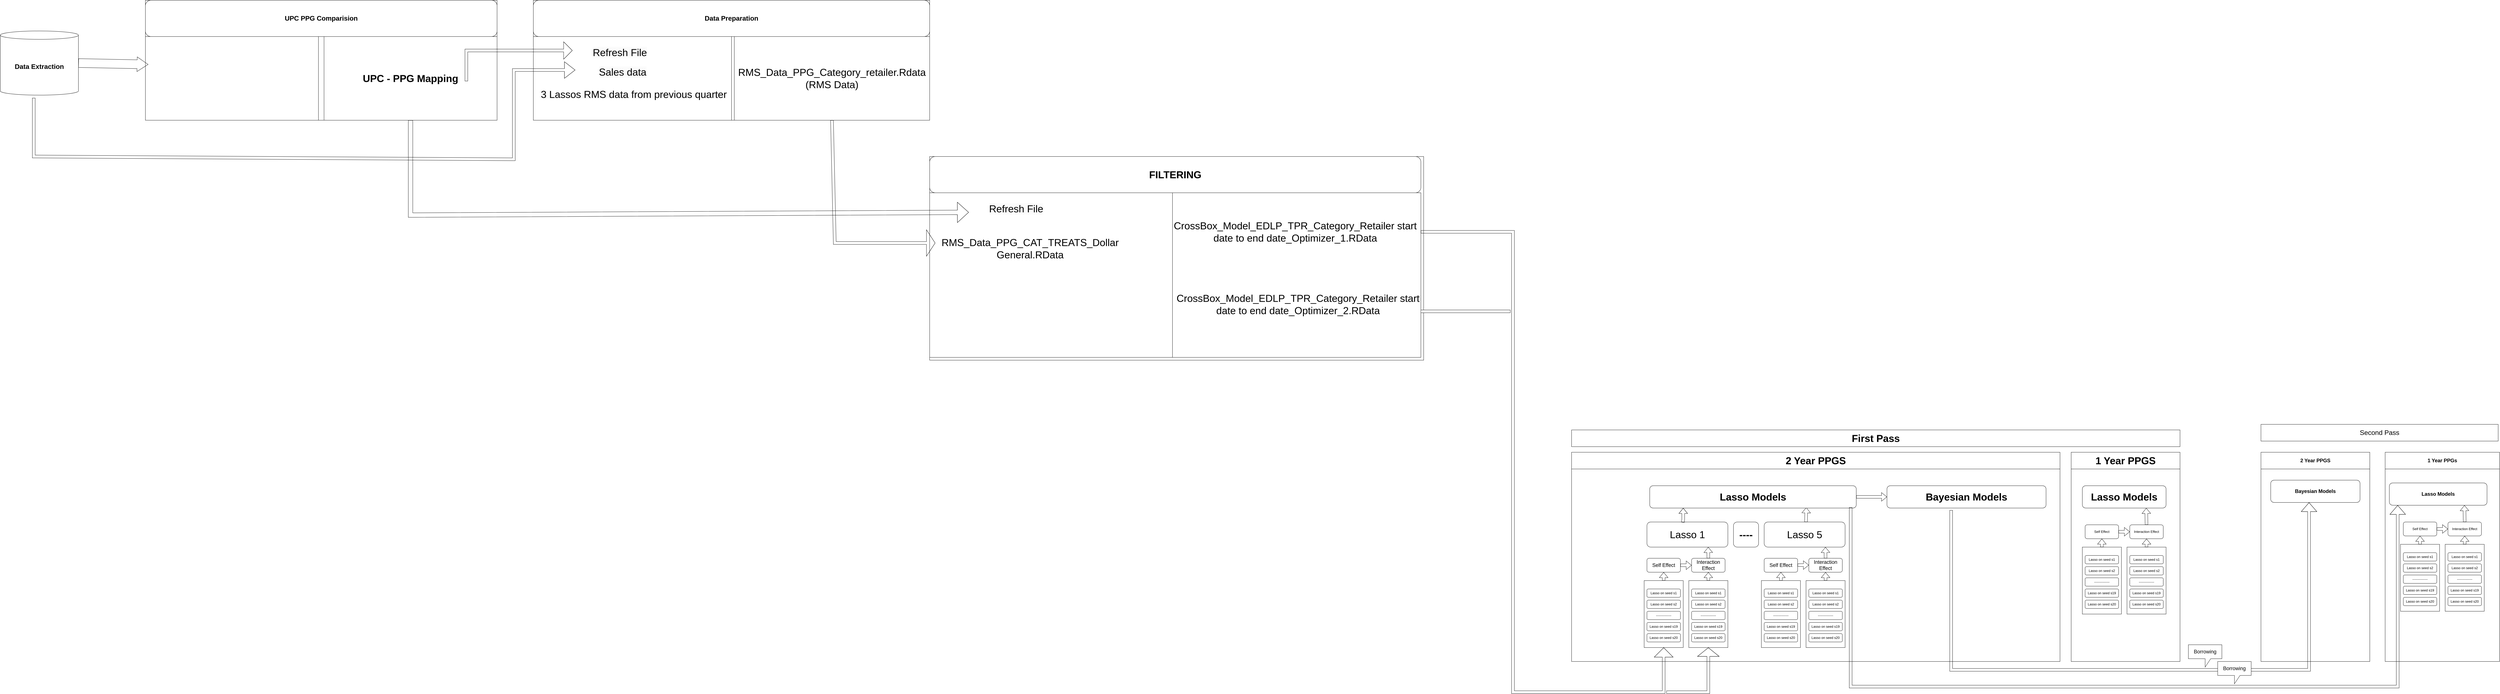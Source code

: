 <mxfile version="22.0.4" type="device">
  <diagram name="Page-1" id="tOPXSpTKZ1Zzr0q45kVo">
    <mxGraphModel dx="6133" dy="2443" grid="0" gridSize="10" guides="1" tooltips="1" connect="1" arrows="1" fold="1" page="1" pageScale="1" pageWidth="1100" pageHeight="850" math="0" shadow="0">
      <root>
        <mxCell id="0" />
        <mxCell id="1" parent="0" />
        <mxCell id="t_FcoR5q3SVmJZleG2-6-2" value="&lt;h1&gt;&lt;font style=&quot;font-size: 36px;&quot;&gt;First Pass&lt;/font&gt;&lt;/h1&gt;" style="rounded=0;whiteSpace=wrap;html=1;" parent="1" vertex="1">
          <mxGeometry x="4010" y="760" width="2180" height="60" as="geometry" />
        </mxCell>
        <mxCell id="t_FcoR5q3SVmJZleG2-6-13" value="" style="rounded=0;whiteSpace=wrap;html=1;fillColor=none;" parent="1" vertex="1">
          <mxGeometry x="5800" y="840" width="390" height="750" as="geometry" />
        </mxCell>
        <mxCell id="t_FcoR5q3SVmJZleG2-6-15" value="&lt;font style=&quot;font-size: 36px;&quot;&gt;Lasso 1&lt;/font&gt;" style="rounded=1;whiteSpace=wrap;html=1;" parent="1" vertex="1">
          <mxGeometry x="4280" y="1090" width="290" height="90" as="geometry" />
        </mxCell>
        <mxCell id="t_FcoR5q3SVmJZleG2-6-106" value="Lasso on seed s1" style="rounded=1;whiteSpace=wrap;html=1;" parent="1" vertex="1">
          <mxGeometry x="4280" y="1330" width="120" height="30" as="geometry" />
        </mxCell>
        <mxCell id="t_FcoR5q3SVmJZleG2-6-110" value="Lasso on seed s2" style="rounded=1;whiteSpace=wrap;html=1;" parent="1" vertex="1">
          <mxGeometry x="4280" y="1370" width="120" height="30" as="geometry" />
        </mxCell>
        <mxCell id="t_FcoR5q3SVmJZleG2-6-111" value="&lt;font style=&quot;font-size: 11px;&quot;&gt;---------------&lt;/font&gt;" style="rounded=1;whiteSpace=wrap;html=1;" parent="1" vertex="1">
          <mxGeometry x="4280" y="1410" width="120" height="30" as="geometry" />
        </mxCell>
        <mxCell id="t_FcoR5q3SVmJZleG2-6-112" value="Lasso on seed s19" style="rounded=1;whiteSpace=wrap;html=1;" parent="1" vertex="1">
          <mxGeometry x="4280" y="1450" width="120" height="30" as="geometry" />
        </mxCell>
        <mxCell id="t_FcoR5q3SVmJZleG2-6-113" value="Lasso on seed s20" style="rounded=1;whiteSpace=wrap;html=1;" parent="1" vertex="1">
          <mxGeometry x="4280" y="1490" width="120" height="30" as="geometry" />
        </mxCell>
        <mxCell id="t_FcoR5q3SVmJZleG2-6-114" value="&lt;font style=&quot;font-size: 18px;&quot;&gt;Self Effect&lt;/font&gt;" style="rounded=1;whiteSpace=wrap;html=1;" parent="1" vertex="1">
          <mxGeometry x="4280" y="1220" width="120" height="50" as="geometry" />
        </mxCell>
        <mxCell id="t_FcoR5q3SVmJZleG2-6-115" value="" style="rounded=0;whiteSpace=wrap;html=1;fillColor=none;" parent="1" vertex="1">
          <mxGeometry x="4270" y="1300" width="140" height="240" as="geometry" />
        </mxCell>
        <mxCell id="t_FcoR5q3SVmJZleG2-6-116" value="" style="shape=flexArrow;endArrow=classic;html=1;rounded=0;exitX=0.5;exitY=0;exitDx=0;exitDy=0;" parent="1" source="t_FcoR5q3SVmJZleG2-6-115" edge="1">
          <mxGeometry width="50" height="50" relative="1" as="geometry">
            <mxPoint x="4290" y="1310" as="sourcePoint" />
            <mxPoint x="4340" y="1270" as="targetPoint" />
          </mxGeometry>
        </mxCell>
        <mxCell id="t_FcoR5q3SVmJZleG2-6-117" value="Lasso on seed s1" style="rounded=1;whiteSpace=wrap;html=1;" parent="1" vertex="1">
          <mxGeometry x="4440" y="1330" width="120" height="30" as="geometry" />
        </mxCell>
        <mxCell id="t_FcoR5q3SVmJZleG2-6-118" value="Lasso on seed s2" style="rounded=1;whiteSpace=wrap;html=1;" parent="1" vertex="1">
          <mxGeometry x="4440" y="1370" width="120" height="30" as="geometry" />
        </mxCell>
        <mxCell id="t_FcoR5q3SVmJZleG2-6-119" value="&lt;font style=&quot;font-size: 11px;&quot;&gt;---------------&lt;/font&gt;" style="rounded=1;whiteSpace=wrap;html=1;" parent="1" vertex="1">
          <mxGeometry x="4440" y="1410" width="120" height="30" as="geometry" />
        </mxCell>
        <mxCell id="t_FcoR5q3SVmJZleG2-6-120" value="Lasso on seed s19" style="rounded=1;whiteSpace=wrap;html=1;" parent="1" vertex="1">
          <mxGeometry x="4440" y="1450" width="120" height="30" as="geometry" />
        </mxCell>
        <mxCell id="t_FcoR5q3SVmJZleG2-6-121" value="Lasso on seed s20" style="rounded=1;whiteSpace=wrap;html=1;" parent="1" vertex="1">
          <mxGeometry x="4440" y="1490" width="120" height="30" as="geometry" />
        </mxCell>
        <mxCell id="t_FcoR5q3SVmJZleG2-6-122" value="&lt;font style=&quot;font-size: 18px;&quot;&gt;Interaction Effect&lt;/font&gt;" style="rounded=1;whiteSpace=wrap;html=1;" parent="1" vertex="1">
          <mxGeometry x="4440" y="1220" width="120" height="50" as="geometry" />
        </mxCell>
        <mxCell id="t_FcoR5q3SVmJZleG2-6-123" value="" style="rounded=0;whiteSpace=wrap;html=1;fillColor=none;" parent="1" vertex="1">
          <mxGeometry x="4430" y="1300" width="140" height="240" as="geometry" />
        </mxCell>
        <mxCell id="t_FcoR5q3SVmJZleG2-6-124" value="" style="shape=flexArrow;endArrow=classic;html=1;rounded=0;exitX=0.5;exitY=0;exitDx=0;exitDy=0;" parent="1" source="t_FcoR5q3SVmJZleG2-6-123" edge="1">
          <mxGeometry width="50" height="50" relative="1" as="geometry">
            <mxPoint x="4450" y="1310" as="sourcePoint" />
            <mxPoint x="4500" y="1270" as="targetPoint" />
          </mxGeometry>
        </mxCell>
        <mxCell id="t_FcoR5q3SVmJZleG2-6-129" value="" style="shape=flexArrow;endArrow=classic;html=1;rounded=0;exitX=0.5;exitY=0;exitDx=0;exitDy=0;" parent="1" source="t_FcoR5q3SVmJZleG2-6-122" edge="1">
          <mxGeometry width="50" height="50" relative="1" as="geometry">
            <mxPoint x="4499.5" y="1210" as="sourcePoint" />
            <mxPoint x="4499.5" y="1180" as="targetPoint" />
          </mxGeometry>
        </mxCell>
        <mxCell id="t_FcoR5q3SVmJZleG2-6-130" value="" style="shape=flexArrow;endArrow=classic;html=1;rounded=0;exitX=0.444;exitY=0.017;exitDx=0;exitDy=0;exitPerimeter=0;" parent="1" source="t_FcoR5q3SVmJZleG2-6-15" edge="1">
          <mxGeometry width="50" height="50" relative="1" as="geometry">
            <mxPoint x="4410.5" y="1080" as="sourcePoint" />
            <mxPoint x="4410" y="1040" as="targetPoint" />
            <Array as="points">
              <mxPoint x="4410" y="1080" />
            </Array>
          </mxGeometry>
        </mxCell>
        <mxCell id="t_FcoR5q3SVmJZleG2-6-131" value="&lt;font style=&quot;font-size: 36px;&quot;&gt;Lasso 5&lt;/font&gt;" style="rounded=1;whiteSpace=wrap;html=1;" parent="1" vertex="1">
          <mxGeometry x="4700" y="1090" width="290" height="90" as="geometry" />
        </mxCell>
        <mxCell id="t_FcoR5q3SVmJZleG2-6-132" value="Lasso on seed s1" style="rounded=1;whiteSpace=wrap;html=1;" parent="1" vertex="1">
          <mxGeometry x="4700" y="1330" width="120" height="30" as="geometry" />
        </mxCell>
        <mxCell id="t_FcoR5q3SVmJZleG2-6-133" value="Lasso on seed s2" style="rounded=1;whiteSpace=wrap;html=1;" parent="1" vertex="1">
          <mxGeometry x="4700" y="1370" width="120" height="30" as="geometry" />
        </mxCell>
        <mxCell id="t_FcoR5q3SVmJZleG2-6-134" value="&lt;font style=&quot;font-size: 11px;&quot;&gt;---------------&lt;/font&gt;" style="rounded=1;whiteSpace=wrap;html=1;" parent="1" vertex="1">
          <mxGeometry x="4700" y="1410" width="120" height="30" as="geometry" />
        </mxCell>
        <mxCell id="t_FcoR5q3SVmJZleG2-6-135" value="Lasso on seed s19" style="rounded=1;whiteSpace=wrap;html=1;" parent="1" vertex="1">
          <mxGeometry x="4700" y="1450" width="120" height="30" as="geometry" />
        </mxCell>
        <mxCell id="t_FcoR5q3SVmJZleG2-6-136" value="Lasso on seed s20" style="rounded=1;whiteSpace=wrap;html=1;" parent="1" vertex="1">
          <mxGeometry x="4700" y="1490" width="120" height="30" as="geometry" />
        </mxCell>
        <mxCell id="t_FcoR5q3SVmJZleG2-6-137" value="&lt;font style=&quot;font-size: 18px;&quot;&gt;Self Effect&lt;/font&gt;" style="rounded=1;whiteSpace=wrap;html=1;" parent="1" vertex="1">
          <mxGeometry x="4700" y="1220" width="120" height="50" as="geometry" />
        </mxCell>
        <mxCell id="t_FcoR5q3SVmJZleG2-6-138" value="" style="rounded=0;whiteSpace=wrap;html=1;fillColor=none;" parent="1" vertex="1">
          <mxGeometry x="4690" y="1300" width="140" height="240" as="geometry" />
        </mxCell>
        <mxCell id="t_FcoR5q3SVmJZleG2-6-139" value="" style="shape=flexArrow;endArrow=classic;html=1;rounded=0;exitX=0.5;exitY=0;exitDx=0;exitDy=0;" parent="1" source="t_FcoR5q3SVmJZleG2-6-138" edge="1">
          <mxGeometry width="50" height="50" relative="1" as="geometry">
            <mxPoint x="4710" y="1310" as="sourcePoint" />
            <mxPoint x="4760" y="1270" as="targetPoint" />
          </mxGeometry>
        </mxCell>
        <mxCell id="t_FcoR5q3SVmJZleG2-6-140" value="Lasso on seed s1" style="rounded=1;whiteSpace=wrap;html=1;" parent="1" vertex="1">
          <mxGeometry x="4860" y="1330" width="120" height="30" as="geometry" />
        </mxCell>
        <mxCell id="t_FcoR5q3SVmJZleG2-6-141" value="Lasso on seed s2" style="rounded=1;whiteSpace=wrap;html=1;" parent="1" vertex="1">
          <mxGeometry x="4860" y="1370" width="120" height="30" as="geometry" />
        </mxCell>
        <mxCell id="t_FcoR5q3SVmJZleG2-6-142" value="&lt;font style=&quot;font-size: 11px;&quot;&gt;---------------&lt;/font&gt;" style="rounded=1;whiteSpace=wrap;html=1;" parent="1" vertex="1">
          <mxGeometry x="4860" y="1410" width="120" height="30" as="geometry" />
        </mxCell>
        <mxCell id="t_FcoR5q3SVmJZleG2-6-143" value="Lasso on seed s19" style="rounded=1;whiteSpace=wrap;html=1;" parent="1" vertex="1">
          <mxGeometry x="4860" y="1450" width="120" height="30" as="geometry" />
        </mxCell>
        <mxCell id="t_FcoR5q3SVmJZleG2-6-144" value="Lasso on seed s20" style="rounded=1;whiteSpace=wrap;html=1;" parent="1" vertex="1">
          <mxGeometry x="4860" y="1490" width="120" height="30" as="geometry" />
        </mxCell>
        <mxCell id="t_FcoR5q3SVmJZleG2-6-145" value="&lt;font style=&quot;font-size: 18px;&quot;&gt;Interaction Effect&lt;/font&gt;" style="rounded=1;whiteSpace=wrap;html=1;" parent="1" vertex="1">
          <mxGeometry x="4860" y="1220" width="120" height="50" as="geometry" />
        </mxCell>
        <mxCell id="t_FcoR5q3SVmJZleG2-6-146" value="" style="rounded=0;whiteSpace=wrap;html=1;fillColor=none;" parent="1" vertex="1">
          <mxGeometry x="4850" y="1300" width="140" height="240" as="geometry" />
        </mxCell>
        <mxCell id="t_FcoR5q3SVmJZleG2-6-147" value="" style="shape=flexArrow;endArrow=classic;html=1;rounded=0;exitX=0.5;exitY=0;exitDx=0;exitDy=0;" parent="1" source="t_FcoR5q3SVmJZleG2-6-146" edge="1">
          <mxGeometry width="50" height="50" relative="1" as="geometry">
            <mxPoint x="4870" y="1310" as="sourcePoint" />
            <mxPoint x="4920" y="1270" as="targetPoint" />
          </mxGeometry>
        </mxCell>
        <mxCell id="t_FcoR5q3SVmJZleG2-6-149" value="" style="shape=flexArrow;endArrow=classic;html=1;rounded=0;exitX=0.5;exitY=0;exitDx=0;exitDy=0;" parent="1" source="t_FcoR5q3SVmJZleG2-6-145" edge="1">
          <mxGeometry width="50" height="50" relative="1" as="geometry">
            <mxPoint x="4919.5" y="1210" as="sourcePoint" />
            <mxPoint x="4919.5" y="1180" as="targetPoint" />
          </mxGeometry>
        </mxCell>
        <mxCell id="t_FcoR5q3SVmJZleG2-6-150" value="" style="shape=flexArrow;endArrow=classic;html=1;rounded=0;exitX=0.444;exitY=0.017;exitDx=0;exitDy=0;exitPerimeter=0;" parent="1" edge="1">
          <mxGeometry width="50" height="50" relative="1" as="geometry">
            <mxPoint x="4850" y="1090" as="sourcePoint" />
            <mxPoint x="4851" y="1038" as="targetPoint" />
          </mxGeometry>
        </mxCell>
        <mxCell id="t_FcoR5q3SVmJZleG2-6-151" value="&lt;b&gt;&lt;font style=&quot;font-size: 36px;&quot;&gt;----&lt;/font&gt;&lt;/b&gt;" style="rounded=1;whiteSpace=wrap;html=1;" parent="1" vertex="1">
          <mxGeometry x="4590" y="1090" width="90" height="90" as="geometry" />
        </mxCell>
        <mxCell id="t_FcoR5q3SVmJZleG2-6-152" value="" style="shape=flexArrow;endArrow=classic;html=1;rounded=0;entryX=0;entryY=0.5;entryDx=0;entryDy=0;exitX=1;exitY=0.5;exitDx=0;exitDy=0;" parent="1" source="t_FcoR5q3SVmJZleG2-6-114" target="t_FcoR5q3SVmJZleG2-6-122" edge="1">
          <mxGeometry width="50" height="50" relative="1" as="geometry">
            <mxPoint x="4400" y="1240" as="sourcePoint" />
            <mxPoint x="4450" y="1200" as="targetPoint" />
          </mxGeometry>
        </mxCell>
        <mxCell id="t_FcoR5q3SVmJZleG2-6-153" value="" style="shape=flexArrow;endArrow=classic;html=1;rounded=0;entryX=0;entryY=0.5;entryDx=0;entryDy=0;exitX=1;exitY=0.5;exitDx=0;exitDy=0;" parent="1" edge="1">
          <mxGeometry width="50" height="50" relative="1" as="geometry">
            <mxPoint x="4820" y="1244.5" as="sourcePoint" />
            <mxPoint x="4860" y="1244.5" as="targetPoint" />
          </mxGeometry>
        </mxCell>
        <mxCell id="t_FcoR5q3SVmJZleG2-6-155" value="&lt;h3&gt;&lt;font style=&quot;font-size: 36px;&quot;&gt;Lasso Models&lt;/font&gt;&lt;/h3&gt;" style="rounded=1;whiteSpace=wrap;html=1;" parent="1" vertex="1">
          <mxGeometry x="4290" y="960" width="740" height="80" as="geometry" />
        </mxCell>
        <mxCell id="t_FcoR5q3SVmJZleG2-6-158" value="&lt;h3&gt;&lt;font style=&quot;font-size: 36px;&quot;&gt;Bayesian Models&lt;/font&gt;&lt;/h3&gt;" style="rounded=1;whiteSpace=wrap;html=1;" parent="1" vertex="1">
          <mxGeometry x="5140" y="960" width="570" height="80" as="geometry" />
        </mxCell>
        <mxCell id="t_FcoR5q3SVmJZleG2-6-159" value="" style="shape=flexArrow;endArrow=classic;html=1;rounded=0;entryX=0;entryY=0.5;entryDx=0;entryDy=0;exitX=1;exitY=0.5;exitDx=0;exitDy=0;" parent="1" target="t_FcoR5q3SVmJZleG2-6-158" edge="1">
          <mxGeometry width="50" height="50" relative="1" as="geometry">
            <mxPoint x="5030" y="1000" as="sourcePoint" />
            <mxPoint x="5070" y="1000" as="targetPoint" />
          </mxGeometry>
        </mxCell>
        <mxCell id="t_FcoR5q3SVmJZleG2-6-160" value="&lt;h2&gt;&lt;font style=&quot;font-size: 36px;&quot;&gt;2 Year PPGS&lt;/font&gt;&lt;/h2&gt;" style="rounded=0;whiteSpace=wrap;html=1;" parent="1" vertex="1">
          <mxGeometry x="4010" y="840" width="1750" height="60" as="geometry" />
        </mxCell>
        <mxCell id="t_FcoR5q3SVmJZleG2-6-161" value="&lt;h2&gt;&lt;font style=&quot;font-size: 36px;&quot;&gt;1 Year PPGS&lt;/font&gt;&lt;/h2&gt;" style="rounded=0;whiteSpace=wrap;html=1;" parent="1" vertex="1">
          <mxGeometry x="5800" y="840" width="390" height="60" as="geometry" />
        </mxCell>
        <mxCell id="t_FcoR5q3SVmJZleG2-6-184" value="Lasso on seed s1" style="rounded=1;whiteSpace=wrap;html=1;" parent="1" vertex="1">
          <mxGeometry x="5850" y="1210" width="120" height="30" as="geometry" />
        </mxCell>
        <mxCell id="t_FcoR5q3SVmJZleG2-6-185" value="Lasso on seed s2" style="rounded=1;whiteSpace=wrap;html=1;" parent="1" vertex="1">
          <mxGeometry x="5850" y="1250" width="120" height="30" as="geometry" />
        </mxCell>
        <mxCell id="t_FcoR5q3SVmJZleG2-6-186" value="&lt;font style=&quot;font-size: 11px;&quot;&gt;---------------&lt;/font&gt;" style="rounded=1;whiteSpace=wrap;html=1;" parent="1" vertex="1">
          <mxGeometry x="5850" y="1290" width="120" height="30" as="geometry" />
        </mxCell>
        <mxCell id="t_FcoR5q3SVmJZleG2-6-187" value="Lasso on seed s19" style="rounded=1;whiteSpace=wrap;html=1;" parent="1" vertex="1">
          <mxGeometry x="5850" y="1330" width="120" height="30" as="geometry" />
        </mxCell>
        <mxCell id="t_FcoR5q3SVmJZleG2-6-188" value="Lasso on seed s20" style="rounded=1;whiteSpace=wrap;html=1;" parent="1" vertex="1">
          <mxGeometry x="5850" y="1370" width="120" height="30" as="geometry" />
        </mxCell>
        <mxCell id="t_FcoR5q3SVmJZleG2-6-189" value="Self Effect" style="rounded=1;whiteSpace=wrap;html=1;" parent="1" vertex="1">
          <mxGeometry x="5850" y="1100" width="120" height="50" as="geometry" />
        </mxCell>
        <mxCell id="t_FcoR5q3SVmJZleG2-6-190" value="" style="rounded=0;whiteSpace=wrap;html=1;fillColor=none;" parent="1" vertex="1">
          <mxGeometry x="5840" y="1180" width="140" height="240" as="geometry" />
        </mxCell>
        <mxCell id="t_FcoR5q3SVmJZleG2-6-191" value="" style="shape=flexArrow;endArrow=classic;html=1;rounded=0;exitX=0.5;exitY=0;exitDx=0;exitDy=0;" parent="1" source="t_FcoR5q3SVmJZleG2-6-190" edge="1">
          <mxGeometry width="50" height="50" relative="1" as="geometry">
            <mxPoint x="5860" y="1190" as="sourcePoint" />
            <mxPoint x="5910" y="1150" as="targetPoint" />
          </mxGeometry>
        </mxCell>
        <mxCell id="t_FcoR5q3SVmJZleG2-6-192" value="Lasso on seed s1" style="rounded=1;whiteSpace=wrap;html=1;" parent="1" vertex="1">
          <mxGeometry x="6010" y="1210" width="120" height="30" as="geometry" />
        </mxCell>
        <mxCell id="t_FcoR5q3SVmJZleG2-6-193" value="Lasso on seed s2" style="rounded=1;whiteSpace=wrap;html=1;" parent="1" vertex="1">
          <mxGeometry x="6010" y="1250" width="120" height="30" as="geometry" />
        </mxCell>
        <mxCell id="t_FcoR5q3SVmJZleG2-6-194" value="&lt;font style=&quot;font-size: 11px;&quot;&gt;---------------&lt;/font&gt;" style="rounded=1;whiteSpace=wrap;html=1;" parent="1" vertex="1">
          <mxGeometry x="6010" y="1290" width="120" height="30" as="geometry" />
        </mxCell>
        <mxCell id="t_FcoR5q3SVmJZleG2-6-195" value="Lasso on seed s19" style="rounded=1;whiteSpace=wrap;html=1;" parent="1" vertex="1">
          <mxGeometry x="6010" y="1330" width="120" height="30" as="geometry" />
        </mxCell>
        <mxCell id="t_FcoR5q3SVmJZleG2-6-196" value="Lasso on seed s20" style="rounded=1;whiteSpace=wrap;html=1;" parent="1" vertex="1">
          <mxGeometry x="6010" y="1370" width="120" height="30" as="geometry" />
        </mxCell>
        <mxCell id="t_FcoR5q3SVmJZleG2-6-197" value="Interaction Effect" style="rounded=1;whiteSpace=wrap;html=1;" parent="1" vertex="1">
          <mxGeometry x="6010" y="1100" width="120" height="50" as="geometry" />
        </mxCell>
        <mxCell id="t_FcoR5q3SVmJZleG2-6-198" value="" style="rounded=0;whiteSpace=wrap;html=1;fillColor=none;" parent="1" vertex="1">
          <mxGeometry x="6000" y="1180" width="140" height="240" as="geometry" />
        </mxCell>
        <mxCell id="t_FcoR5q3SVmJZleG2-6-199" value="" style="shape=flexArrow;endArrow=classic;html=1;rounded=0;exitX=0.5;exitY=0;exitDx=0;exitDy=0;" parent="1" source="t_FcoR5q3SVmJZleG2-6-198" edge="1">
          <mxGeometry width="50" height="50" relative="1" as="geometry">
            <mxPoint x="6020" y="1190" as="sourcePoint" />
            <mxPoint x="6070" y="1150" as="targetPoint" />
          </mxGeometry>
        </mxCell>
        <mxCell id="t_FcoR5q3SVmJZleG2-6-202" value="" style="shape=flexArrow;endArrow=classic;html=1;rounded=0;entryX=0;entryY=0.5;entryDx=0;entryDy=0;exitX=1;exitY=0.5;exitDx=0;exitDy=0;" parent="1" source="t_FcoR5q3SVmJZleG2-6-189" target="t_FcoR5q3SVmJZleG2-6-197" edge="1">
          <mxGeometry width="50" height="50" relative="1" as="geometry">
            <mxPoint x="5970" y="1120" as="sourcePoint" />
            <mxPoint x="6020" y="1080" as="targetPoint" />
          </mxGeometry>
        </mxCell>
        <mxCell id="t_FcoR5q3SVmJZleG2-6-203" value="&lt;h3&gt;&lt;font style=&quot;font-size: 36px;&quot;&gt;Lasso Models&lt;/font&gt;&lt;/h3&gt;" style="rounded=1;whiteSpace=wrap;html=1;" parent="1" vertex="1">
          <mxGeometry x="5840" y="960" width="300" height="80" as="geometry" />
        </mxCell>
        <mxCell id="t_FcoR5q3SVmJZleG2-6-204" value="" style="shape=flexArrow;endArrow=classic;html=1;rounded=0;exitX=0.5;exitY=0;exitDx=0;exitDy=0;" parent="1" source="t_FcoR5q3SVmJZleG2-6-197" edge="1">
          <mxGeometry width="50" height="50" relative="1" as="geometry">
            <mxPoint x="6069" y="1070" as="sourcePoint" />
            <mxPoint x="6069" y="1040" as="targetPoint" />
          </mxGeometry>
        </mxCell>
        <mxCell id="t_FcoR5q3SVmJZleG2-6-206" value="&lt;font style=&quot;font-size: 24px;&quot;&gt;Second Pass&lt;/font&gt;" style="rounded=0;whiteSpace=wrap;html=1;" parent="1" vertex="1">
          <mxGeometry x="6480" y="740" width="850" height="60" as="geometry" />
        </mxCell>
        <mxCell id="t_FcoR5q3SVmJZleG2-6-207" value="" style="rounded=0;whiteSpace=wrap;html=1;fillColor=none;" parent="1" vertex="1">
          <mxGeometry x="6480" y="840" width="390" height="750" as="geometry" />
        </mxCell>
        <mxCell id="t_FcoR5q3SVmJZleG2-6-208" value="&lt;h2&gt;2 Year PPGS&lt;/h2&gt;" style="rounded=0;whiteSpace=wrap;html=1;" parent="1" vertex="1">
          <mxGeometry x="6480" y="840" width="390" height="60" as="geometry" />
        </mxCell>
        <mxCell id="t_FcoR5q3SVmJZleG2-6-209" value="&lt;h3&gt;&lt;font style=&quot;font-size: 18px;&quot;&gt;Bayesian Models&lt;/font&gt;&lt;/h3&gt;" style="rounded=1;whiteSpace=wrap;html=1;" parent="1" vertex="1">
          <mxGeometry x="6515" y="940" width="320" height="80" as="geometry" />
        </mxCell>
        <mxCell id="t_FcoR5q3SVmJZleG2-6-210" value="" style="shape=flexArrow;endArrow=classic;html=1;rounded=0;strokeColor=none;" parent="1" edge="1">
          <mxGeometry width="50" height="50" relative="1" as="geometry">
            <mxPoint x="5600" y="1130" as="sourcePoint" />
            <mxPoint x="5650" y="1080" as="targetPoint" />
          </mxGeometry>
        </mxCell>
        <mxCell id="t_FcoR5q3SVmJZleG2-6-213" value="" style="shape=flexArrow;endArrow=classic;html=1;rounded=0;endWidth=45;endSize=10.425;entryX=0.487;entryY=0.274;entryDx=0;entryDy=0;entryPerimeter=0;exitX=0.452;exitY=1.094;exitDx=0;exitDy=0;exitPerimeter=0;" parent="1" edge="1">
          <mxGeometry width="50" height="50" relative="1" as="geometry">
            <mxPoint x="5370" y="1047.52" as="sourcePoint" />
            <mxPoint x="6652.29" y="1020" as="targetPoint" />
            <Array as="points">
              <mxPoint x="5370" y="1620" />
              <mxPoint x="6652.36" y="1619.98" />
            </Array>
          </mxGeometry>
        </mxCell>
        <mxCell id="t_FcoR5q3SVmJZleG2-6-215" value="" style="shape=flexArrow;endArrow=classic;html=1;rounded=0;endWidth=45;endSize=10.425;exitX=0.452;exitY=1.094;exitDx=0;exitDy=0;exitPerimeter=0;" parent="1" edge="1">
          <mxGeometry width="50" height="50" relative="1" as="geometry">
            <mxPoint x="5010" y="1037.52" as="sourcePoint" />
            <mxPoint x="6970" y="1030" as="targetPoint" />
            <Array as="points">
              <mxPoint x="5010" y="1680" />
              <mxPoint x="6970" y="1680" />
            </Array>
          </mxGeometry>
        </mxCell>
        <mxCell id="t_FcoR5q3SVmJZleG2-6-217" value="&lt;h3 style=&quot;border-color: var(--border-color);&quot;&gt;&lt;font style=&quot;border-color: var(--border-color); font-size: 18px;&quot;&gt;Lasso Models&lt;/font&gt;&lt;/h3&gt;" style="rounded=1;whiteSpace=wrap;html=1;" parent="1" vertex="1">
          <mxGeometry x="6940" y="950" width="350" height="80" as="geometry" />
        </mxCell>
        <mxCell id="t_FcoR5q3SVmJZleG2-6-221" value="" style="rounded=0;whiteSpace=wrap;html=1;fillColor=none;" parent="1" vertex="1">
          <mxGeometry x="6925" y="840" width="410" height="750" as="geometry" />
        </mxCell>
        <mxCell id="t_FcoR5q3SVmJZleG2-6-222" value="&lt;h2&gt;1 Year PPGs&lt;/h2&gt;" style="rounded=0;whiteSpace=wrap;html=1;" parent="1" vertex="1">
          <mxGeometry x="6925" y="840" width="410" height="60" as="geometry" />
        </mxCell>
        <mxCell id="t_FcoR5q3SVmJZleG2-6-223" value="Lasso on seed s1" style="rounded=1;whiteSpace=wrap;html=1;" parent="1" vertex="1">
          <mxGeometry x="6990" y="1200" width="120" height="30" as="geometry" />
        </mxCell>
        <mxCell id="t_FcoR5q3SVmJZleG2-6-224" value="Lasso on seed s2" style="rounded=1;whiteSpace=wrap;html=1;" parent="1" vertex="1">
          <mxGeometry x="6990" y="1240" width="120" height="30" as="geometry" />
        </mxCell>
        <mxCell id="t_FcoR5q3SVmJZleG2-6-225" value="&lt;font style=&quot;font-size: 11px;&quot;&gt;---------------&lt;/font&gt;" style="rounded=1;whiteSpace=wrap;html=1;" parent="1" vertex="1">
          <mxGeometry x="6990" y="1280" width="120" height="30" as="geometry" />
        </mxCell>
        <mxCell id="t_FcoR5q3SVmJZleG2-6-226" value="Lasso on seed s19" style="rounded=1;whiteSpace=wrap;html=1;" parent="1" vertex="1">
          <mxGeometry x="6990" y="1320" width="120" height="30" as="geometry" />
        </mxCell>
        <mxCell id="t_FcoR5q3SVmJZleG2-6-227" value="Lasso on seed s20" style="rounded=1;whiteSpace=wrap;html=1;" parent="1" vertex="1">
          <mxGeometry x="6990" y="1360" width="120" height="30" as="geometry" />
        </mxCell>
        <mxCell id="t_FcoR5q3SVmJZleG2-6-228" value="Self Effect" style="rounded=1;whiteSpace=wrap;html=1;" parent="1" vertex="1">
          <mxGeometry x="6990" y="1090" width="120" height="50" as="geometry" />
        </mxCell>
        <mxCell id="t_FcoR5q3SVmJZleG2-6-229" value="" style="rounded=0;whiteSpace=wrap;html=1;fillColor=none;" parent="1" vertex="1">
          <mxGeometry x="6980" y="1170" width="140" height="240" as="geometry" />
        </mxCell>
        <mxCell id="t_FcoR5q3SVmJZleG2-6-230" value="" style="shape=flexArrow;endArrow=classic;html=1;rounded=0;exitX=0.5;exitY=0;exitDx=0;exitDy=0;" parent="1" source="t_FcoR5q3SVmJZleG2-6-229" edge="1">
          <mxGeometry width="50" height="50" relative="1" as="geometry">
            <mxPoint x="7000" y="1180" as="sourcePoint" />
            <mxPoint x="7050" y="1140" as="targetPoint" />
          </mxGeometry>
        </mxCell>
        <mxCell id="t_FcoR5q3SVmJZleG2-6-231" value="Lasso on seed s1" style="rounded=1;whiteSpace=wrap;html=1;" parent="1" vertex="1">
          <mxGeometry x="7150" y="1200" width="120" height="30" as="geometry" />
        </mxCell>
        <mxCell id="t_FcoR5q3SVmJZleG2-6-232" value="Lasso on seed s2" style="rounded=1;whiteSpace=wrap;html=1;" parent="1" vertex="1">
          <mxGeometry x="7150" y="1240" width="120" height="30" as="geometry" />
        </mxCell>
        <mxCell id="t_FcoR5q3SVmJZleG2-6-233" value="&lt;font style=&quot;font-size: 11px;&quot;&gt;---------------&lt;/font&gt;" style="rounded=1;whiteSpace=wrap;html=1;" parent="1" vertex="1">
          <mxGeometry x="7150" y="1280" width="120" height="30" as="geometry" />
        </mxCell>
        <mxCell id="t_FcoR5q3SVmJZleG2-6-234" value="Lasso on seed s19" style="rounded=1;whiteSpace=wrap;html=1;" parent="1" vertex="1">
          <mxGeometry x="7150" y="1320" width="120" height="30" as="geometry" />
        </mxCell>
        <mxCell id="t_FcoR5q3SVmJZleG2-6-236" value="Interaction Effect" style="rounded=1;whiteSpace=wrap;html=1;" parent="1" vertex="1">
          <mxGeometry x="7150" y="1090" width="120" height="50" as="geometry" />
        </mxCell>
        <mxCell id="t_FcoR5q3SVmJZleG2-6-237" value="" style="rounded=0;whiteSpace=wrap;html=1;fillColor=none;" parent="1" vertex="1">
          <mxGeometry x="7140" y="1170" width="140" height="240" as="geometry" />
        </mxCell>
        <mxCell id="t_FcoR5q3SVmJZleG2-6-238" value="" style="shape=flexArrow;endArrow=classic;html=1;rounded=0;exitX=0.5;exitY=0;exitDx=0;exitDy=0;" parent="1" source="t_FcoR5q3SVmJZleG2-6-237" edge="1">
          <mxGeometry width="50" height="50" relative="1" as="geometry">
            <mxPoint x="7160" y="1180" as="sourcePoint" />
            <mxPoint x="7210" y="1140" as="targetPoint" />
          </mxGeometry>
        </mxCell>
        <mxCell id="t_FcoR5q3SVmJZleG2-6-239" value="" style="shape=flexArrow;endArrow=classic;html=1;rounded=0;entryX=0;entryY=0.5;entryDx=0;entryDy=0;exitX=1;exitY=0.5;exitDx=0;exitDy=0;" parent="1" source="t_FcoR5q3SVmJZleG2-6-228" target="t_FcoR5q3SVmJZleG2-6-236" edge="1">
          <mxGeometry width="50" height="50" relative="1" as="geometry">
            <mxPoint x="7110" y="1110" as="sourcePoint" />
            <mxPoint x="7160" y="1070" as="targetPoint" />
          </mxGeometry>
        </mxCell>
        <mxCell id="t_FcoR5q3SVmJZleG2-6-240" value="" style="shape=flexArrow;endArrow=classic;html=1;rounded=0;exitX=0.5;exitY=0;exitDx=0;exitDy=0;" parent="1" source="t_FcoR5q3SVmJZleG2-6-236" edge="1">
          <mxGeometry width="50" height="50" relative="1" as="geometry">
            <mxPoint x="7209" y="1060" as="sourcePoint" />
            <mxPoint x="7209" y="1030" as="targetPoint" />
          </mxGeometry>
        </mxCell>
        <mxCell id="t_FcoR5q3SVmJZleG2-6-241" value="Lasso on seed s20" style="rounded=1;whiteSpace=wrap;html=1;" parent="1" vertex="1">
          <mxGeometry x="7150" y="1360" width="120" height="30" as="geometry" />
        </mxCell>
        <mxCell id="t_FcoR5q3SVmJZleG2-6-242" value="&lt;font style=&quot;font-size: 18px;&quot;&gt;Borrowing&lt;/font&gt;" style="shape=callout;whiteSpace=wrap;html=1;perimeter=calloutPerimeter;" parent="1" vertex="1">
          <mxGeometry x="6220" y="1530" width="120" height="80" as="geometry" />
        </mxCell>
        <mxCell id="t_FcoR5q3SVmJZleG2-6-243" value="&lt;font style=&quot;font-size: 18px;&quot;&gt;Borrowing&lt;/font&gt;" style="shape=callout;whiteSpace=wrap;html=1;perimeter=calloutPerimeter;" parent="1" vertex="1">
          <mxGeometry x="6325" y="1590" width="120" height="80" as="geometry" />
        </mxCell>
        <mxCell id="t_FcoR5q3SVmJZleG2-6-245" value="&lt;h1&gt;Data Extraction&lt;/h1&gt;" style="shape=cylinder3;whiteSpace=wrap;html=1;boundedLbl=1;backgroundOutline=1;size=15;" parent="1" vertex="1">
          <mxGeometry x="-1620" y="-670" width="280" height="230" as="geometry" />
        </mxCell>
        <mxCell id="t_FcoR5q3SVmJZleG2-6-248" value="" style="rounded=0;whiteSpace=wrap;html=1;fillColor=none;" parent="1" vertex="1">
          <mxGeometry x="-1100" y="-780" width="1260" height="430" as="geometry" />
        </mxCell>
        <mxCell id="t_FcoR5q3SVmJZleG2-6-249" value="&lt;h1&gt;UPC PPG Comparision&lt;/h1&gt;" style="rounded=1;whiteSpace=wrap;html=1;" parent="1" vertex="1">
          <mxGeometry x="-1100" y="-780" width="1260" height="130" as="geometry" />
        </mxCell>
        <mxCell id="t_FcoR5q3SVmJZleG2-6-251" value="" style="rounded=0;whiteSpace=wrap;html=1;" parent="1" vertex="1">
          <mxGeometry x="-1100" y="-650" width="620" height="300" as="geometry" />
        </mxCell>
        <mxCell id="t_FcoR5q3SVmJZleG2-6-252" value="&lt;h2&gt;&lt;font style=&quot;font-size: 36px;&quot;&gt;UPC - PPG Mapping&lt;/font&gt;&lt;/h2&gt;" style="rounded=0;whiteSpace=wrap;html=1;" parent="1" vertex="1">
          <mxGeometry x="-460" y="-650" width="620" height="300" as="geometry" />
        </mxCell>
        <mxCell id="t_FcoR5q3SVmJZleG2-6-253" value="" style="rounded=0;whiteSpace=wrap;html=1;fillColor=none;" parent="1" vertex="1">
          <mxGeometry x="290" y="-780" width="1420" height="430" as="geometry" />
        </mxCell>
        <mxCell id="t_FcoR5q3SVmJZleG2-6-254" value="&lt;h1&gt;Data Preparation&lt;/h1&gt;" style="rounded=1;whiteSpace=wrap;html=1;" parent="1" vertex="1">
          <mxGeometry x="290" y="-780" width="1420" height="130" as="geometry" />
        </mxCell>
        <mxCell id="t_FcoR5q3SVmJZleG2-6-255" value="" style="rounded=0;whiteSpace=wrap;html=1;" parent="1" vertex="1">
          <mxGeometry x="290" y="-650" width="710" height="300" as="geometry" />
        </mxCell>
        <mxCell id="t_FcoR5q3SVmJZleG2-6-256" value="" style="rounded=0;whiteSpace=wrap;html=1;" parent="1" vertex="1">
          <mxGeometry x="1010" y="-650" width="700" height="300" as="geometry" />
        </mxCell>
        <mxCell id="t_FcoR5q3SVmJZleG2-6-257" value="&lt;br&gt;&lt;font style=&quot;font-size: 36px;&quot;&gt;&lt;span style=&quot;color: rgb(0, 0, 0); font-family: Helvetica; font-style: normal; font-variant-ligatures: normal; font-variant-caps: normal; font-weight: 400; letter-spacing: normal; orphans: 2; text-align: center; text-indent: 0px; text-transform: none; widows: 2; word-spacing: 0px; -webkit-text-stroke-width: 0px; background-color: rgb(251, 251, 251); text-decoration-thickness: initial; text-decoration-style: initial; text-decoration-color: initial; float: none; display: inline !important;&quot;&gt;Refresh File&lt;/span&gt;&lt;br&gt;&lt;/font&gt;" style="text;html=1;strokeColor=none;fillColor=none;align=center;verticalAlign=middle;whiteSpace=wrap;rounded=0;" parent="1" vertex="1">
          <mxGeometry x="430" y="-640" width="340" height="80" as="geometry" />
        </mxCell>
        <mxCell id="t_FcoR5q3SVmJZleG2-6-258" value="&lt;br&gt;&lt;font style=&quot;&quot;&gt;&lt;span style=&quot;color: rgb(0, 0, 0); font-family: Helvetica; font-style: normal; font-variant-ligatures: normal; font-variant-caps: normal; font-weight: 400; letter-spacing: normal; orphans: 2; text-align: center; text-indent: 0px; text-transform: none; widows: 2; word-spacing: 0px; -webkit-text-stroke-width: 0px; background-color: rgb(251, 251, 251); text-decoration-thickness: initial; text-decoration-style: initial; text-decoration-color: initial; float: none; display: inline !important;&quot;&gt;&lt;font style=&quot;font-size: 36px;&quot;&gt;3 Lassos RMS data from previous quarter&lt;/font&gt;&lt;/span&gt;&lt;br&gt;&lt;/font&gt;" style="text;html=1;strokeColor=none;fillColor=none;align=center;verticalAlign=middle;whiteSpace=wrap;rounded=0;" parent="1" vertex="1">
          <mxGeometry x="310" y="-490" width="680" height="80" as="geometry" />
        </mxCell>
        <mxCell id="t_FcoR5q3SVmJZleG2-6-259" value="&lt;br&gt;&lt;font style=&quot;font-size: 36px;&quot;&gt;&lt;span style=&quot;color: rgb(0, 0, 0); font-family: Helvetica; font-style: normal; font-variant-ligatures: normal; font-variant-caps: normal; font-weight: 400; letter-spacing: normal; orphans: 2; text-align: center; text-indent: 0px; text-transform: none; widows: 2; word-spacing: 0px; -webkit-text-stroke-width: 0px; background-color: rgb(251, 251, 251); text-decoration-thickness: initial; text-decoration-style: initial; text-decoration-color: initial; float: none; display: inline !important;&quot;&gt;Sales data&lt;/span&gt;&lt;br&gt;&lt;/font&gt;" style="text;html=1;strokeColor=none;fillColor=none;align=center;verticalAlign=middle;whiteSpace=wrap;rounded=0;" parent="1" vertex="1">
          <mxGeometry x="440" y="-570" width="340" height="80" as="geometry" />
        </mxCell>
        <mxCell id="t_FcoR5q3SVmJZleG2-6-260" value="" style="shape=flexArrow;endArrow=classic;html=1;rounded=0;entryX=0;entryY=0.5;entryDx=0;entryDy=0;endWidth=51.429;endSize=10;" parent="1" target="t_FcoR5q3SVmJZleG2-6-257" edge="1">
          <mxGeometry width="50" height="50" relative="1" as="geometry">
            <mxPoint x="50" y="-490" as="sourcePoint" />
            <mxPoint x="100" y="-540" as="targetPoint" />
            <Array as="points">
              <mxPoint x="50" y="-600" />
            </Array>
          </mxGeometry>
        </mxCell>
        <mxCell id="t_FcoR5q3SVmJZleG2-6-261" value="" style="shape=flexArrow;endArrow=classic;html=1;rounded=0;width=31.429;endSize=12.771;exitX=1;exitY=0.5;exitDx=0;exitDy=0;exitPerimeter=0;" parent="1" source="t_FcoR5q3SVmJZleG2-6-245" edge="1">
          <mxGeometry width="50" height="50" relative="1" as="geometry">
            <mxPoint x="-1320" y="-550" as="sourcePoint" />
            <mxPoint x="-1090" y="-550" as="targetPoint" />
          </mxGeometry>
        </mxCell>
        <mxCell id="t_FcoR5q3SVmJZleG2-6-264" value="" style="shape=flexArrow;endArrow=classic;html=1;rounded=0;endWidth=48.571;endSize=12.371;entryX=0;entryY=0.5;entryDx=0;entryDy=0;entryPerimeter=0;" parent="1" target="t_FcoR5q3SVmJZleG2-6-259" edge="1">
          <mxGeometry width="50" height="50" relative="1" as="geometry">
            <mxPoint x="-1500" y="-430" as="sourcePoint" />
            <mxPoint x="-1070" y="-280" as="targetPoint" />
            <Array as="points">
              <mxPoint x="-1500" y="-220" />
              <mxPoint x="220" y="-210" />
              <mxPoint x="220" y="-530" />
            </Array>
          </mxGeometry>
        </mxCell>
        <mxCell id="t_FcoR5q3SVmJZleG2-6-265" value="&lt;font style=&quot;font-size: 36px;&quot;&gt;RMS_Data_PPG_Category_retailer.Rdata (RMS Data)&lt;/font&gt;" style="text;html=1;strokeColor=none;fillColor=none;align=center;verticalAlign=middle;whiteSpace=wrap;rounded=0;" parent="1" vertex="1">
          <mxGeometry x="1180" y="-515" width="360" height="30" as="geometry" />
        </mxCell>
        <mxCell id="t_FcoR5q3SVmJZleG2-6-266" value="" style="rounded=0;whiteSpace=wrap;html=1;fillColor=none;" parent="1" vertex="1">
          <mxGeometry x="1710" y="-220" width="1770" height="730" as="geometry" />
        </mxCell>
        <mxCell id="t_FcoR5q3SVmJZleG2-6-267" value="&lt;h1&gt;&lt;font style=&quot;font-size: 36px;&quot;&gt;FILTERING&lt;/font&gt;&lt;/h1&gt;" style="rounded=1;whiteSpace=wrap;html=1;" parent="1" vertex="1">
          <mxGeometry x="1710" y="-220" width="1760" height="130" as="geometry" />
        </mxCell>
        <mxCell id="t_FcoR5q3SVmJZleG2-6-268" value="" style="rounded=0;whiteSpace=wrap;html=1;" parent="1" vertex="1">
          <mxGeometry x="1710" y="-90" width="870" height="590" as="geometry" />
        </mxCell>
        <mxCell id="t_FcoR5q3SVmJZleG2-6-269" value="" style="rounded=0;whiteSpace=wrap;html=1;" parent="1" vertex="1">
          <mxGeometry x="2580" y="-90" width="890" height="590" as="geometry" />
        </mxCell>
        <mxCell id="t_FcoR5q3SVmJZleG2-6-270" value="&lt;br&gt;&lt;font style=&quot;font-size: 36px;&quot;&gt;&lt;span style=&quot;color: rgb(0, 0, 0); font-family: Helvetica; font-style: normal; font-variant-ligatures: normal; font-variant-caps: normal; font-weight: 400; letter-spacing: normal; orphans: 2; text-align: center; text-indent: 0px; text-transform: none; widows: 2; word-spacing: 0px; -webkit-text-stroke-width: 0px; background-color: rgb(251, 251, 251); text-decoration-thickness: initial; text-decoration-style: initial; text-decoration-color: initial; float: none; display: inline !important;&quot;&gt;Refresh File&lt;/span&gt;&lt;br&gt;&lt;/font&gt;" style="text;html=1;strokeColor=none;fillColor=none;align=center;verticalAlign=middle;whiteSpace=wrap;rounded=0;" parent="1" vertex="1">
          <mxGeometry x="1850" y="-80" width="340" height="80" as="geometry" />
        </mxCell>
        <mxCell id="t_FcoR5q3SVmJZleG2-6-271" value="&lt;font style=&quot;&quot;&gt;&lt;font style=&quot;font-size: 36px;&quot;&gt;RMS_Data_PPG_CAT_TREATS_Dollar General.RData&lt;/font&gt;&lt;br&gt;&lt;/font&gt;" style="text;html=1;strokeColor=none;fillColor=none;align=center;verticalAlign=middle;whiteSpace=wrap;rounded=0;" parent="1" vertex="1">
          <mxGeometry x="1730" y="70" width="680" height="80" as="geometry" />
        </mxCell>
        <mxCell id="t_FcoR5q3SVmJZleG2-6-273" value="&lt;font style=&quot;font-size: 36px;&quot;&gt;CrossBox_Model_EDLP_TPR_Category_Retailer start date to end date_Optimizer_1.RData&lt;/font&gt;" style="text;html=1;strokeColor=none;fillColor=none;align=center;verticalAlign=middle;whiteSpace=wrap;rounded=0;" parent="1" vertex="1">
          <mxGeometry x="2570" y="-70" width="900" height="240" as="geometry" />
        </mxCell>
        <mxCell id="t_FcoR5q3SVmJZleG2-6-274" value="&lt;font style=&quot;font-size: 36px;&quot;&gt;CrossBox_Model_EDLP_TPR_Category_Retailer start date to end date_Optimizer_2.RData&lt;/font&gt;" style="text;html=1;strokeColor=none;fillColor=none;align=center;verticalAlign=middle;whiteSpace=wrap;rounded=0;" parent="1" vertex="1">
          <mxGeometry x="2580" y="190" width="900" height="240" as="geometry" />
        </mxCell>
        <mxCell id="t_FcoR5q3SVmJZleG2-6-275" value="" style="shape=flexArrow;endArrow=classic;html=1;rounded=0;exitX=0.5;exitY=1;exitDx=0;exitDy=0;endWidth=56;endSize=13.08;width=16;entryX=0;entryY=0.75;entryDx=0;entryDy=0;" parent="1" source="t_FcoR5q3SVmJZleG2-6-252" target="t_FcoR5q3SVmJZleG2-6-270" edge="1">
          <mxGeometry width="50" height="50" relative="1" as="geometry">
            <mxPoint x="200" y="180" as="sourcePoint" />
            <mxPoint x="250" y="130" as="targetPoint" />
            <Array as="points">
              <mxPoint x="-150" y="-10" />
            </Array>
          </mxGeometry>
        </mxCell>
        <mxCell id="t_FcoR5q3SVmJZleG2-6-276" value="" style="shape=flexArrow;endArrow=classic;html=1;rounded=0;exitX=0.5;exitY=1;exitDx=0;exitDy=0;endWidth=84;endSize=10;entryX=0;entryY=0.25;entryDx=0;entryDy=0;" parent="1" source="t_FcoR5q3SVmJZleG2-6-256" target="t_FcoR5q3SVmJZleG2-6-271" edge="1">
          <mxGeometry width="50" height="50" relative="1" as="geometry">
            <mxPoint x="1380" y="-130" as="sourcePoint" />
            <mxPoint x="1430" y="-180" as="targetPoint" />
            <Array as="points">
              <mxPoint x="1370" y="90" />
            </Array>
          </mxGeometry>
        </mxCell>
        <mxCell id="t_FcoR5q3SVmJZleG2-6-278" value="" style="shape=flexArrow;endArrow=classic;html=1;rounded=0;exitX=1;exitY=0.5;exitDx=0;exitDy=0;endWidth=56.667;endSize=10.967;entryX=0.5;entryY=1;entryDx=0;entryDy=0;" parent="1" source="t_FcoR5q3SVmJZleG2-6-273" target="t_FcoR5q3SVmJZleG2-6-115" edge="1">
          <mxGeometry width="50" height="50" relative="1" as="geometry">
            <mxPoint x="3400" y="860" as="sourcePoint" />
            <mxPoint x="3450" y="810" as="targetPoint" />
            <Array as="points">
              <mxPoint x="3800" y="50" />
              <mxPoint x="3800" y="1700" />
              <mxPoint x="4340" y="1700" />
            </Array>
          </mxGeometry>
        </mxCell>
        <mxCell id="t_FcoR5q3SVmJZleG2-6-280" value="" style="shape=flexArrow;endArrow=classic;html=1;rounded=0;entryX=0.5;entryY=1;entryDx=0;entryDy=0;endWidth=66.667;endSize=10.1;" parent="1" target="t_FcoR5q3SVmJZleG2-6-123" edge="1">
          <mxGeometry width="50" height="50" relative="1" as="geometry">
            <mxPoint x="4350" y="1700" as="sourcePoint" />
            <mxPoint x="4320" y="1650" as="targetPoint" />
            <Array as="points">
              <mxPoint x="4500" y="1700" />
            </Array>
          </mxGeometry>
        </mxCell>
        <mxCell id="t_FcoR5q3SVmJZleG2-6-281" value="" style="rounded=0;whiteSpace=wrap;html=1;" parent="1" vertex="1">
          <mxGeometry x="3470" y="330" width="320" height="10" as="geometry" />
        </mxCell>
        <mxCell id="t_FcoR5q3SVmJZleG2-6-282" value="" style="rounded=0;whiteSpace=wrap;html=1;fillColor=none;" parent="1" vertex="1">
          <mxGeometry x="4010" y="840" width="1750" height="750" as="geometry" />
        </mxCell>
      </root>
    </mxGraphModel>
  </diagram>
</mxfile>
